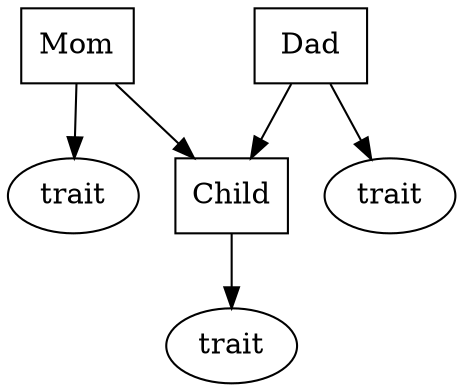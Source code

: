 digraph ModelB {
  mom [label="Mom", shape=box];
  dad [label="Dad", shape=box];
  child [label="Child", shape=box];
  mom_ext [label="trait"];
  dad_ext [label="trait"];
  child_ext [label="trait"];
  mom -> mom_ext;
  mom -> child;
  dad -> dad_ext;
  dad -> child;
  child -> child_ext;
}

